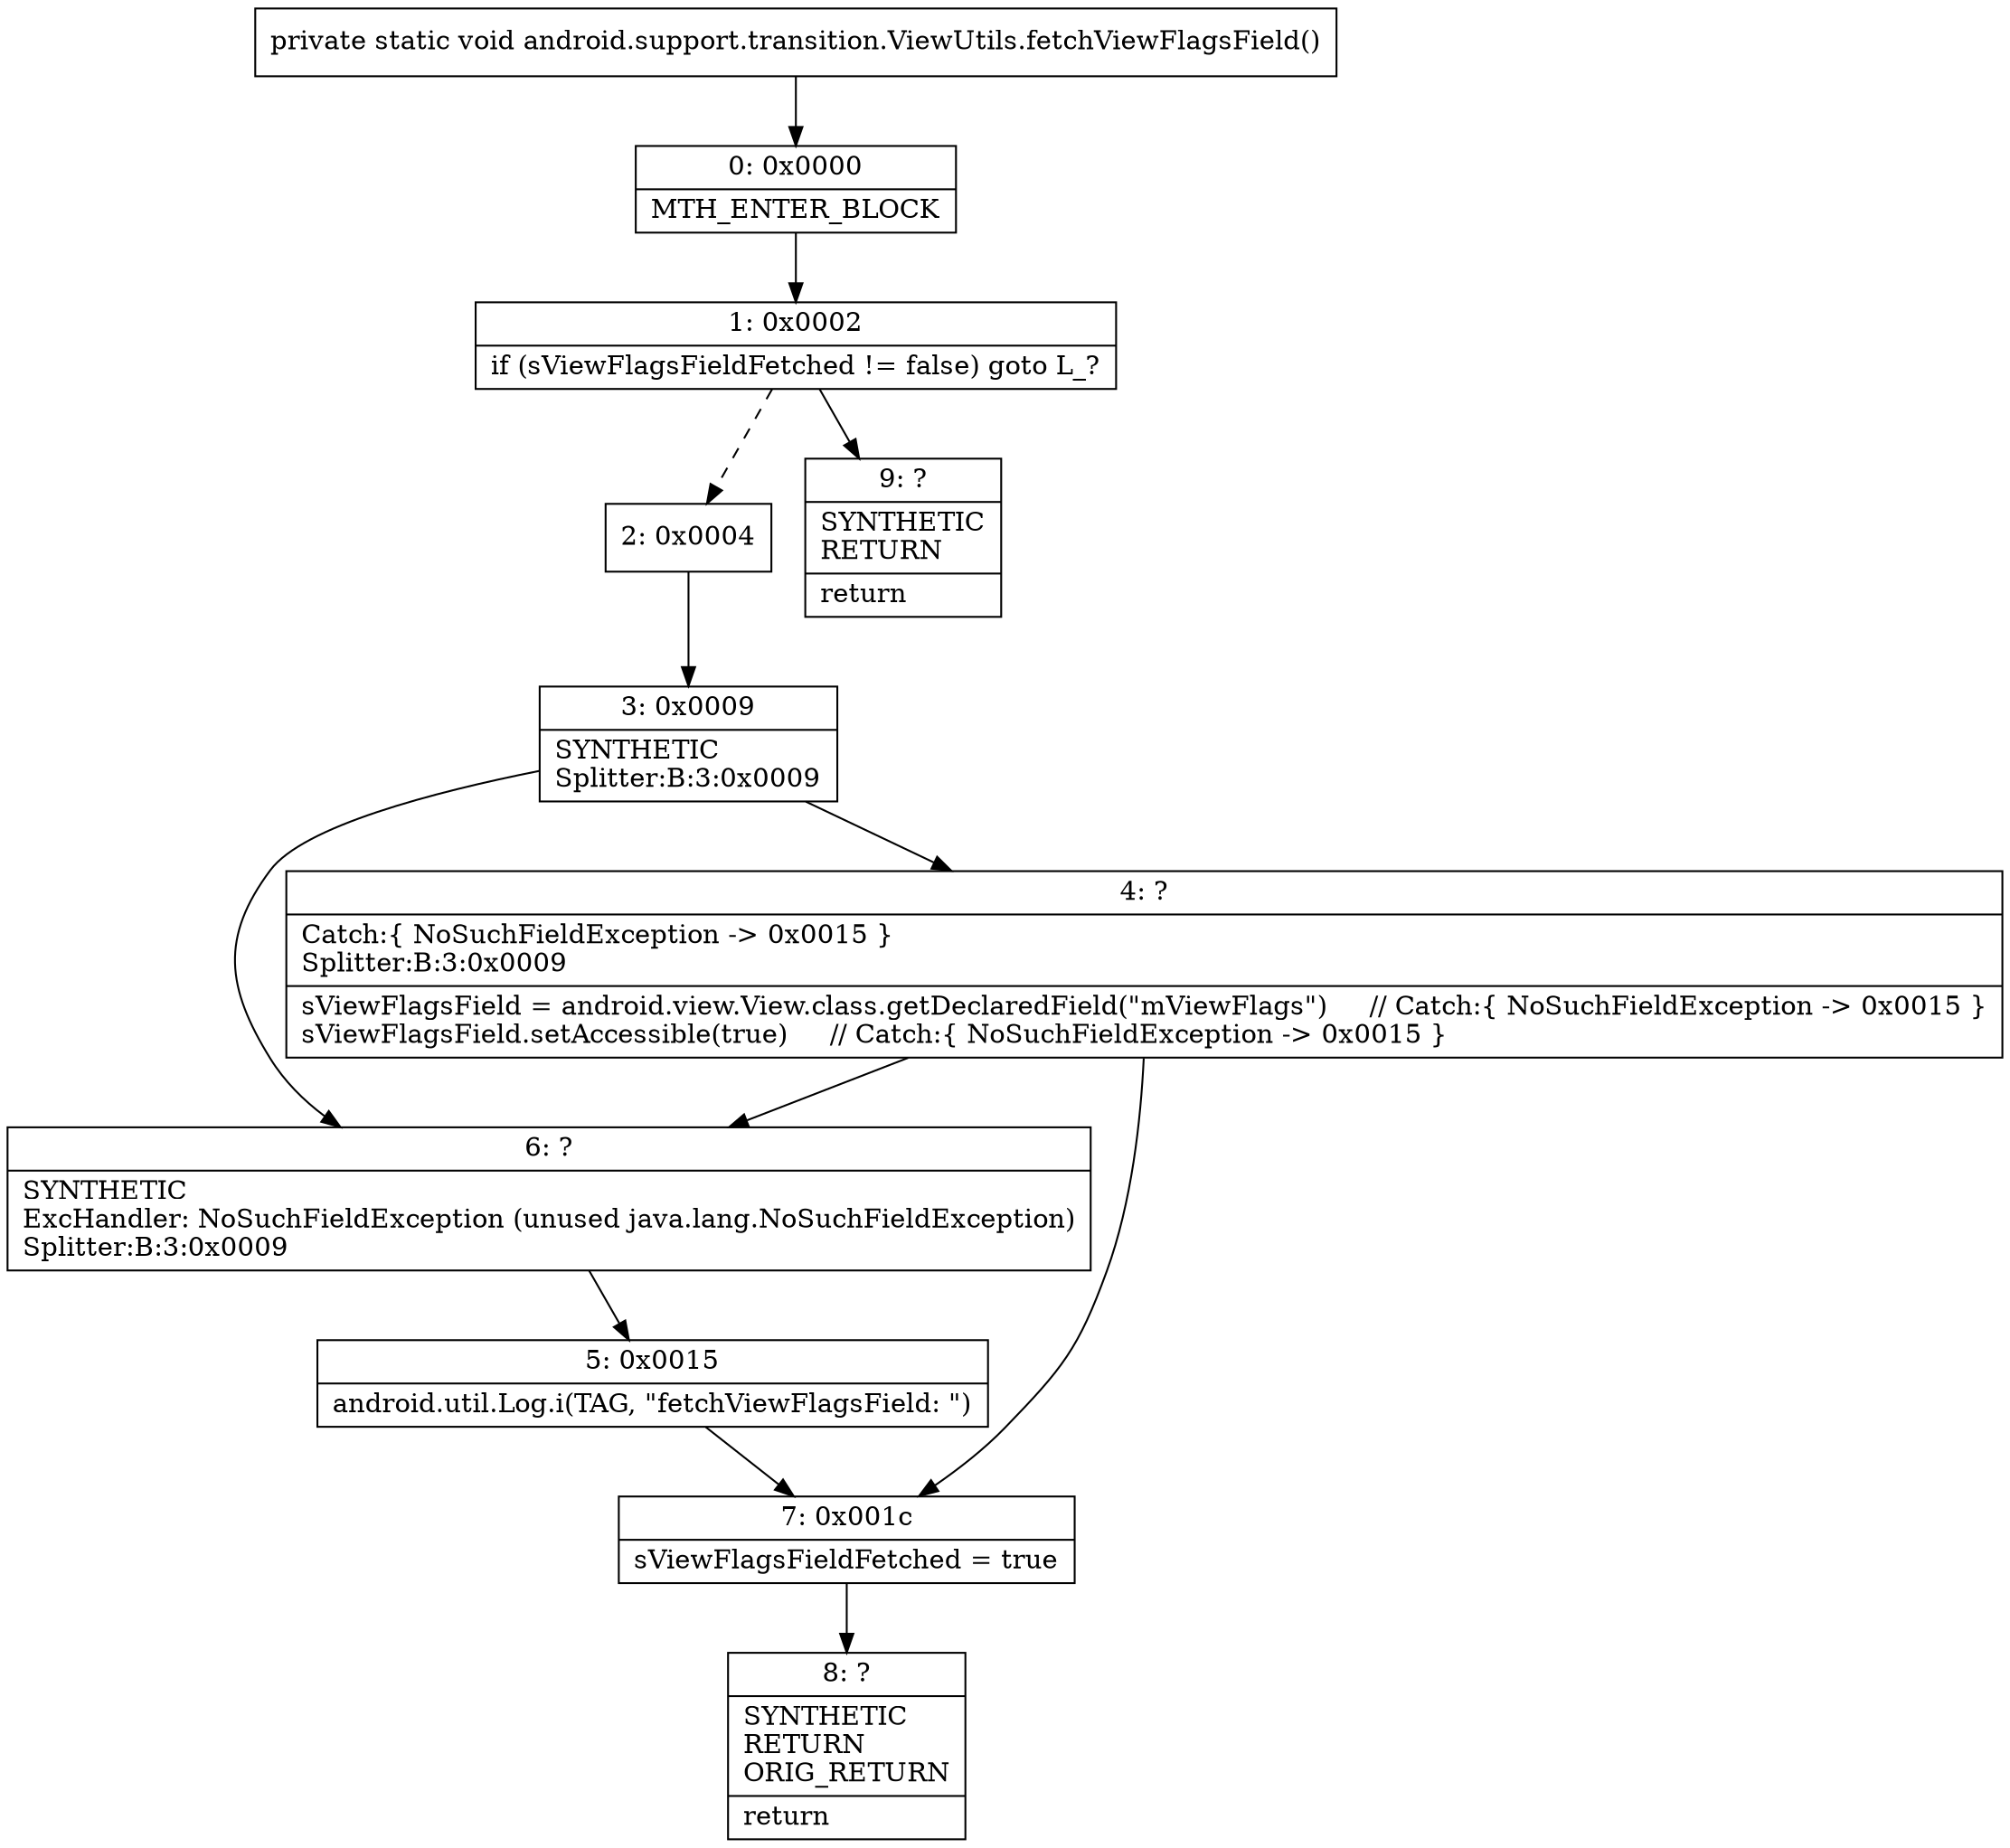 digraph "CFG forandroid.support.transition.ViewUtils.fetchViewFlagsField()V" {
Node_0 [shape=record,label="{0\:\ 0x0000|MTH_ENTER_BLOCK\l}"];
Node_1 [shape=record,label="{1\:\ 0x0002|if (sViewFlagsFieldFetched != false) goto L_?\l}"];
Node_2 [shape=record,label="{2\:\ 0x0004}"];
Node_3 [shape=record,label="{3\:\ 0x0009|SYNTHETIC\lSplitter:B:3:0x0009\l}"];
Node_4 [shape=record,label="{4\:\ ?|Catch:\{ NoSuchFieldException \-\> 0x0015 \}\lSplitter:B:3:0x0009\l|sViewFlagsField = android.view.View.class.getDeclaredField(\"mViewFlags\")     \/\/ Catch:\{ NoSuchFieldException \-\> 0x0015 \}\lsViewFlagsField.setAccessible(true)     \/\/ Catch:\{ NoSuchFieldException \-\> 0x0015 \}\l}"];
Node_5 [shape=record,label="{5\:\ 0x0015|android.util.Log.i(TAG, \"fetchViewFlagsField: \")\l}"];
Node_6 [shape=record,label="{6\:\ ?|SYNTHETIC\lExcHandler: NoSuchFieldException (unused java.lang.NoSuchFieldException)\lSplitter:B:3:0x0009\l}"];
Node_7 [shape=record,label="{7\:\ 0x001c|sViewFlagsFieldFetched = true\l}"];
Node_8 [shape=record,label="{8\:\ ?|SYNTHETIC\lRETURN\lORIG_RETURN\l|return\l}"];
Node_9 [shape=record,label="{9\:\ ?|SYNTHETIC\lRETURN\l|return\l}"];
MethodNode[shape=record,label="{private static void android.support.transition.ViewUtils.fetchViewFlagsField() }"];
MethodNode -> Node_0;
Node_0 -> Node_1;
Node_1 -> Node_2[style=dashed];
Node_1 -> Node_9;
Node_2 -> Node_3;
Node_3 -> Node_4;
Node_3 -> Node_6;
Node_4 -> Node_6;
Node_4 -> Node_7;
Node_5 -> Node_7;
Node_6 -> Node_5;
Node_7 -> Node_8;
}

